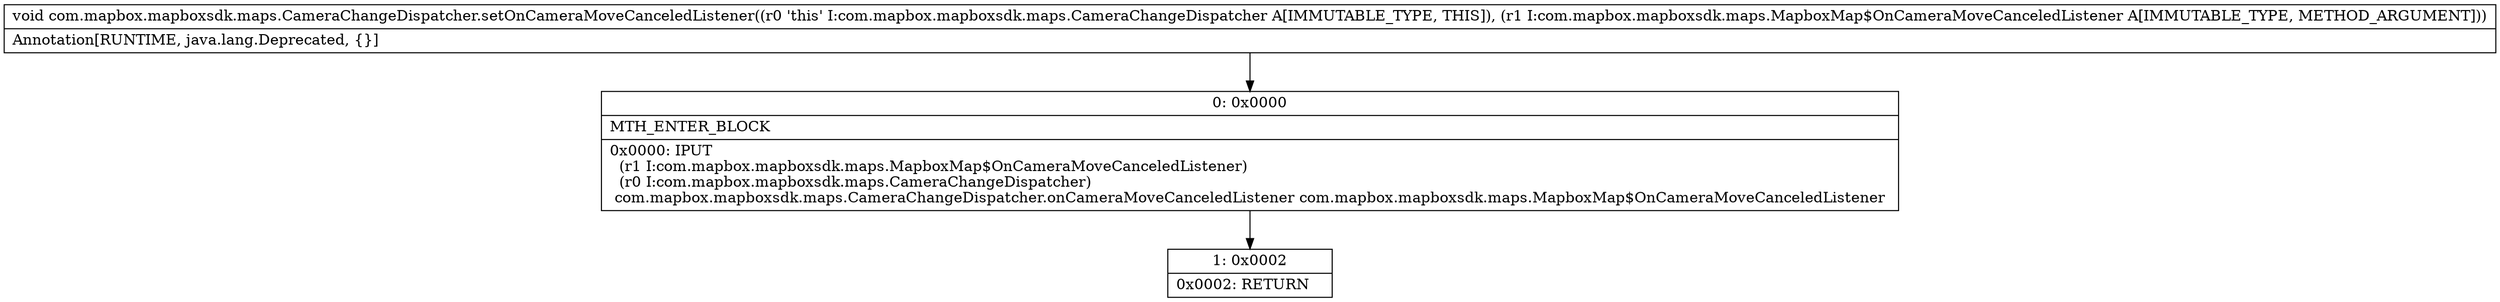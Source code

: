 digraph "CFG forcom.mapbox.mapboxsdk.maps.CameraChangeDispatcher.setOnCameraMoveCanceledListener(Lcom\/mapbox\/mapboxsdk\/maps\/MapboxMap$OnCameraMoveCanceledListener;)V" {
Node_0 [shape=record,label="{0\:\ 0x0000|MTH_ENTER_BLOCK\l|0x0000: IPUT  \l  (r1 I:com.mapbox.mapboxsdk.maps.MapboxMap$OnCameraMoveCanceledListener)\l  (r0 I:com.mapbox.mapboxsdk.maps.CameraChangeDispatcher)\l com.mapbox.mapboxsdk.maps.CameraChangeDispatcher.onCameraMoveCanceledListener com.mapbox.mapboxsdk.maps.MapboxMap$OnCameraMoveCanceledListener \l}"];
Node_1 [shape=record,label="{1\:\ 0x0002|0x0002: RETURN   \l}"];
MethodNode[shape=record,label="{void com.mapbox.mapboxsdk.maps.CameraChangeDispatcher.setOnCameraMoveCanceledListener((r0 'this' I:com.mapbox.mapboxsdk.maps.CameraChangeDispatcher A[IMMUTABLE_TYPE, THIS]), (r1 I:com.mapbox.mapboxsdk.maps.MapboxMap$OnCameraMoveCanceledListener A[IMMUTABLE_TYPE, METHOD_ARGUMENT]))  | Annotation[RUNTIME, java.lang.Deprecated, \{\}]\l}"];
MethodNode -> Node_0;
Node_0 -> Node_1;
}

